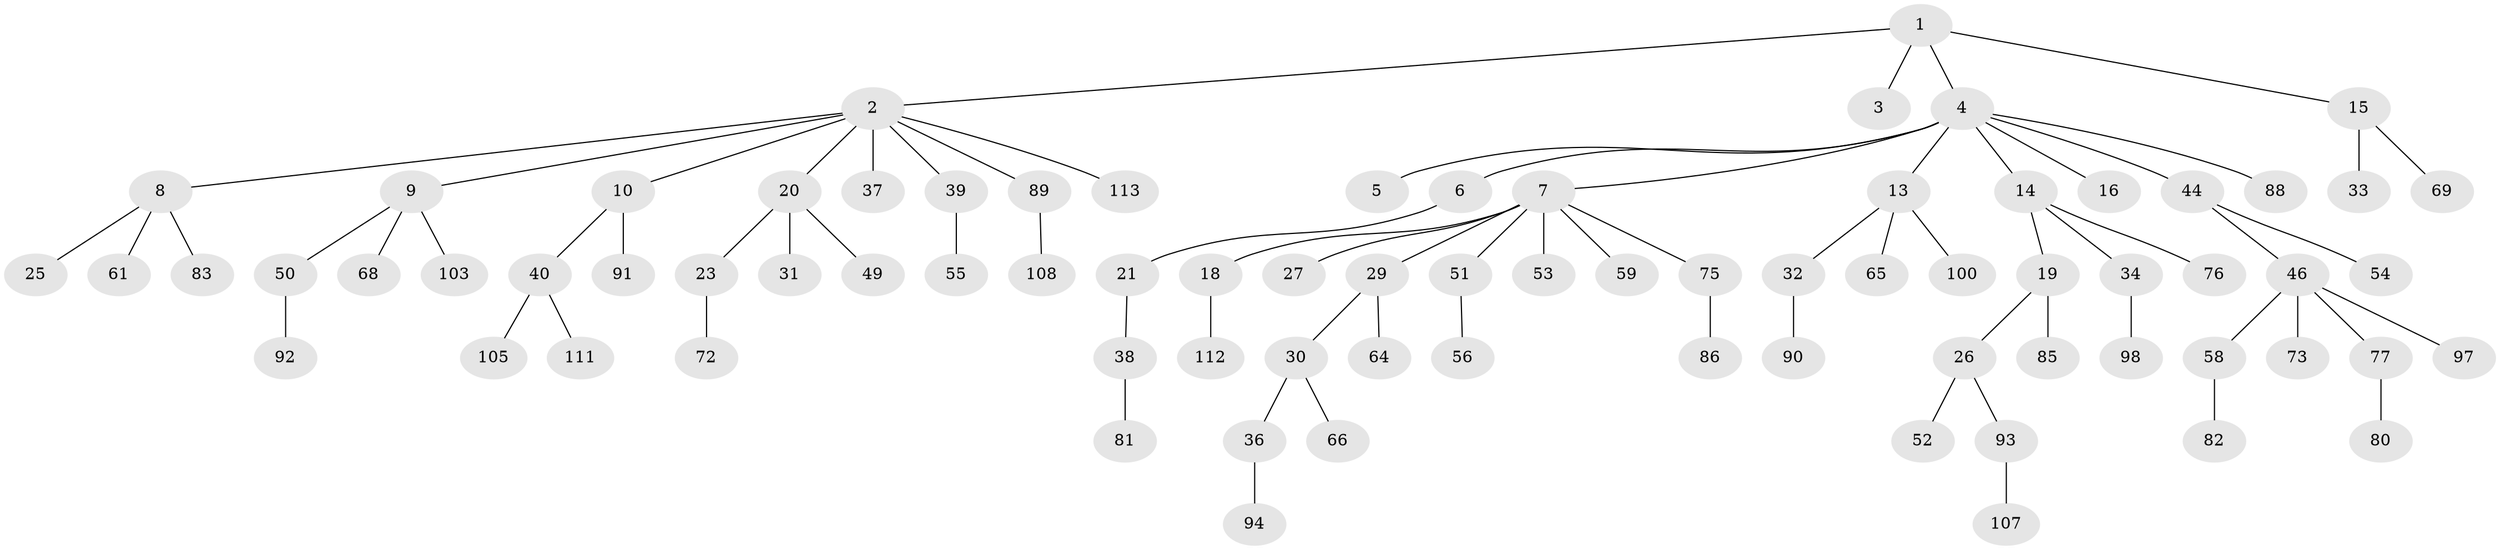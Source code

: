 // original degree distribution, {5: 0.017543859649122806, 7: 0.008771929824561403, 2: 0.23684210526315788, 8: 0.008771929824561403, 1: 0.5, 3: 0.15789473684210525, 6: 0.017543859649122806, 4: 0.05263157894736842}
// Generated by graph-tools (version 1.1) at 2025/11/02/27/25 16:11:26]
// undirected, 79 vertices, 78 edges
graph export_dot {
graph [start="1"]
  node [color=gray90,style=filled];
  1 [super="+70"];
  2 [super="+22"];
  3 [super="+11"];
  4 [super="+12"];
  5;
  6 [super="+101"];
  7 [super="+28"];
  8 [super="+17"];
  9 [super="+48"];
  10 [super="+24"];
  13 [super="+63"];
  14 [super="+42"];
  15 [super="+102"];
  16;
  18;
  19;
  20 [super="+87"];
  21 [super="+45"];
  23 [super="+41"];
  25;
  26 [super="+47"];
  27;
  29 [super="+43"];
  30 [super="+35"];
  31;
  32 [super="+62"];
  33;
  34 [super="+114"];
  36;
  37;
  38 [super="+57"];
  39;
  40 [super="+79"];
  44;
  46 [super="+71"];
  49 [super="+96"];
  50 [super="+74"];
  51 [super="+60"];
  52;
  53 [super="+67"];
  54 [super="+99"];
  55 [super="+109"];
  56;
  58;
  59;
  61;
  64 [super="+104"];
  65 [super="+95"];
  66 [super="+78"];
  68;
  69;
  72;
  73;
  75 [super="+84"];
  76;
  77;
  80 [super="+106"];
  81;
  82 [super="+110"];
  83;
  85;
  86;
  88;
  89;
  90;
  91;
  92;
  93;
  94;
  97;
  98;
  100;
  103;
  105;
  107;
  108;
  111;
  112;
  113;
  1 -- 2;
  1 -- 3;
  1 -- 4;
  1 -- 15;
  2 -- 8;
  2 -- 9;
  2 -- 10;
  2 -- 20;
  2 -- 113;
  2 -- 89;
  2 -- 37;
  2 -- 39;
  4 -- 5;
  4 -- 6;
  4 -- 7;
  4 -- 14;
  4 -- 16;
  4 -- 88;
  4 -- 13;
  4 -- 44;
  6 -- 21;
  7 -- 18;
  7 -- 27;
  7 -- 51;
  7 -- 59;
  7 -- 29;
  7 -- 75;
  7 -- 53;
  8 -- 25;
  8 -- 83;
  8 -- 61;
  9 -- 68;
  9 -- 103;
  9 -- 50;
  10 -- 40;
  10 -- 91;
  13 -- 32;
  13 -- 65;
  13 -- 100;
  14 -- 19;
  14 -- 34;
  14 -- 76;
  15 -- 33;
  15 -- 69;
  18 -- 112;
  19 -- 26;
  19 -- 85;
  20 -- 23;
  20 -- 31;
  20 -- 49;
  21 -- 38;
  23 -- 72;
  26 -- 52;
  26 -- 93;
  29 -- 30;
  29 -- 64;
  30 -- 66;
  30 -- 36;
  32 -- 90;
  34 -- 98;
  36 -- 94;
  38 -- 81;
  39 -- 55;
  40 -- 105;
  40 -- 111;
  44 -- 46;
  44 -- 54;
  46 -- 58;
  46 -- 73;
  46 -- 77;
  46 -- 97;
  50 -- 92;
  51 -- 56;
  58 -- 82;
  75 -- 86;
  77 -- 80;
  89 -- 108;
  93 -- 107;
}
